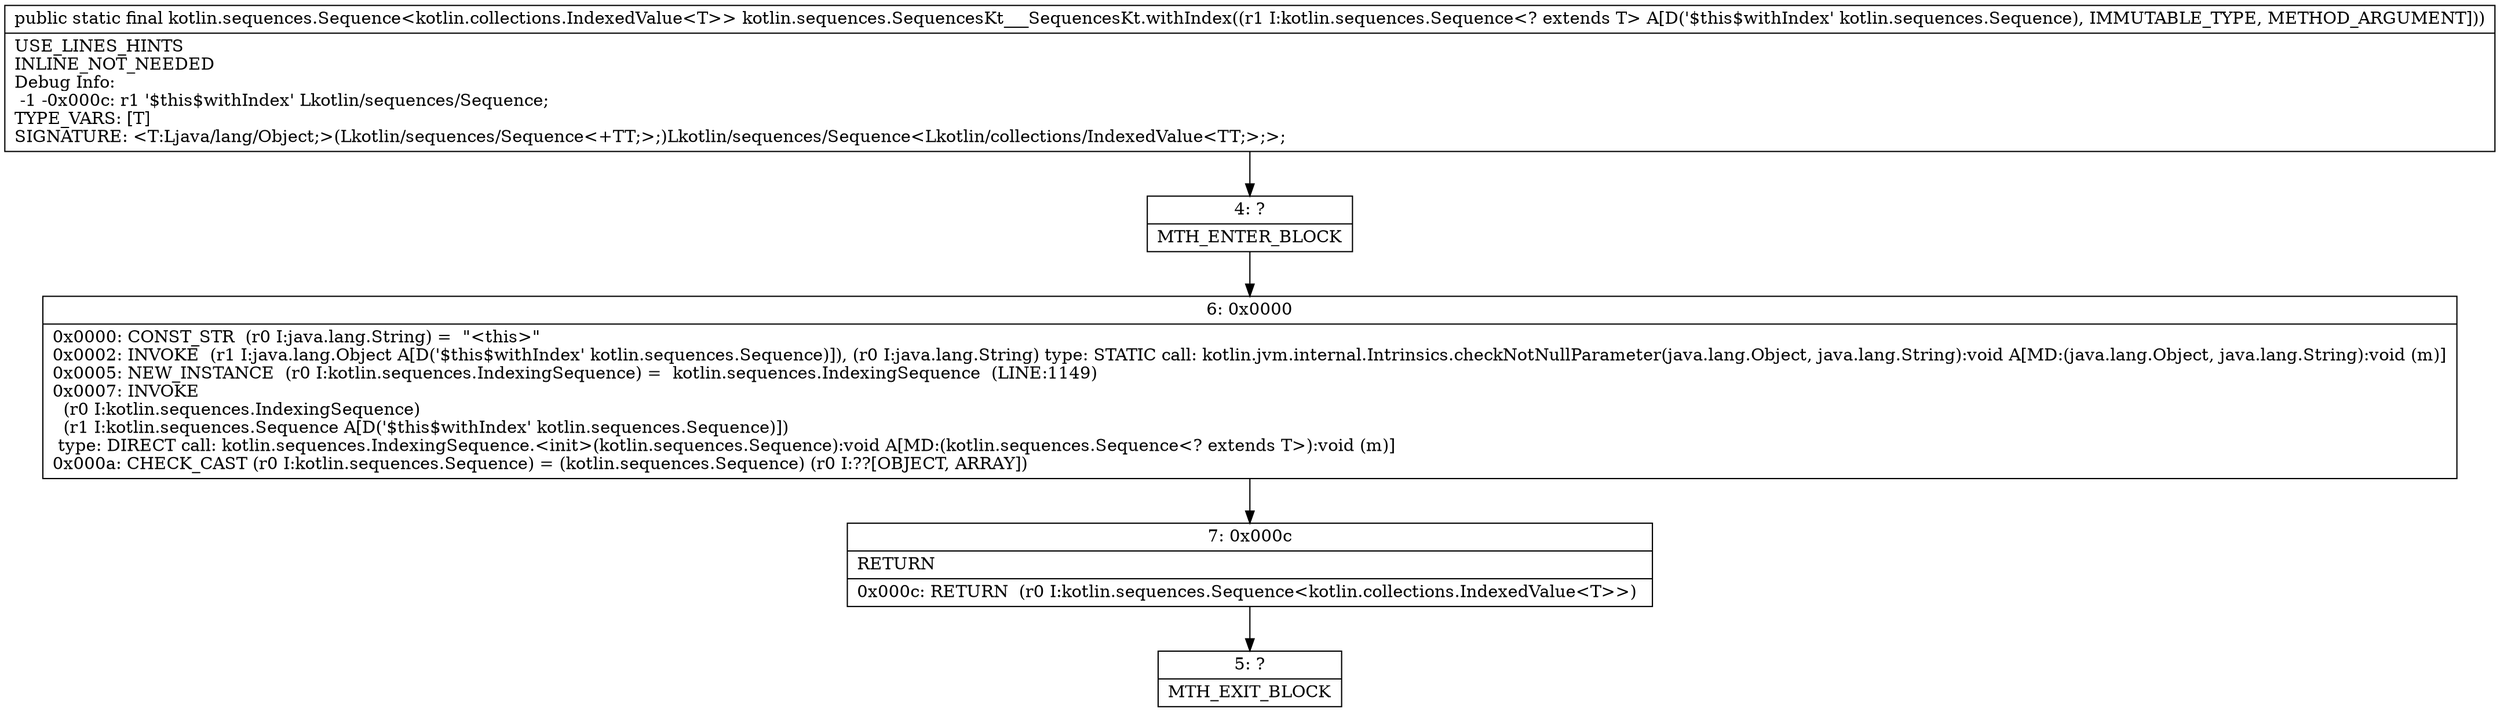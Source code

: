 digraph "CFG forkotlin.sequences.SequencesKt___SequencesKt.withIndex(Lkotlin\/sequences\/Sequence;)Lkotlin\/sequences\/Sequence;" {
Node_4 [shape=record,label="{4\:\ ?|MTH_ENTER_BLOCK\l}"];
Node_6 [shape=record,label="{6\:\ 0x0000|0x0000: CONST_STR  (r0 I:java.lang.String) =  \"\<this\>\" \l0x0002: INVOKE  (r1 I:java.lang.Object A[D('$this$withIndex' kotlin.sequences.Sequence)]), (r0 I:java.lang.String) type: STATIC call: kotlin.jvm.internal.Intrinsics.checkNotNullParameter(java.lang.Object, java.lang.String):void A[MD:(java.lang.Object, java.lang.String):void (m)]\l0x0005: NEW_INSTANCE  (r0 I:kotlin.sequences.IndexingSequence) =  kotlin.sequences.IndexingSequence  (LINE:1149)\l0x0007: INVOKE  \l  (r0 I:kotlin.sequences.IndexingSequence)\l  (r1 I:kotlin.sequences.Sequence A[D('$this$withIndex' kotlin.sequences.Sequence)])\l type: DIRECT call: kotlin.sequences.IndexingSequence.\<init\>(kotlin.sequences.Sequence):void A[MD:(kotlin.sequences.Sequence\<? extends T\>):void (m)]\l0x000a: CHECK_CAST (r0 I:kotlin.sequences.Sequence) = (kotlin.sequences.Sequence) (r0 I:??[OBJECT, ARRAY]) \l}"];
Node_7 [shape=record,label="{7\:\ 0x000c|RETURN\l|0x000c: RETURN  (r0 I:kotlin.sequences.Sequence\<kotlin.collections.IndexedValue\<T\>\>) \l}"];
Node_5 [shape=record,label="{5\:\ ?|MTH_EXIT_BLOCK\l}"];
MethodNode[shape=record,label="{public static final kotlin.sequences.Sequence\<kotlin.collections.IndexedValue\<T\>\> kotlin.sequences.SequencesKt___SequencesKt.withIndex((r1 I:kotlin.sequences.Sequence\<? extends T\> A[D('$this$withIndex' kotlin.sequences.Sequence), IMMUTABLE_TYPE, METHOD_ARGUMENT]))  | USE_LINES_HINTS\lINLINE_NOT_NEEDED\lDebug Info:\l  \-1 \-0x000c: r1 '$this$withIndex' Lkotlin\/sequences\/Sequence;\lTYPE_VARS: [T]\lSIGNATURE: \<T:Ljava\/lang\/Object;\>(Lkotlin\/sequences\/Sequence\<+TT;\>;)Lkotlin\/sequences\/Sequence\<Lkotlin\/collections\/IndexedValue\<TT;\>;\>;\l}"];
MethodNode -> Node_4;Node_4 -> Node_6;
Node_6 -> Node_7;
Node_7 -> Node_5;
}

